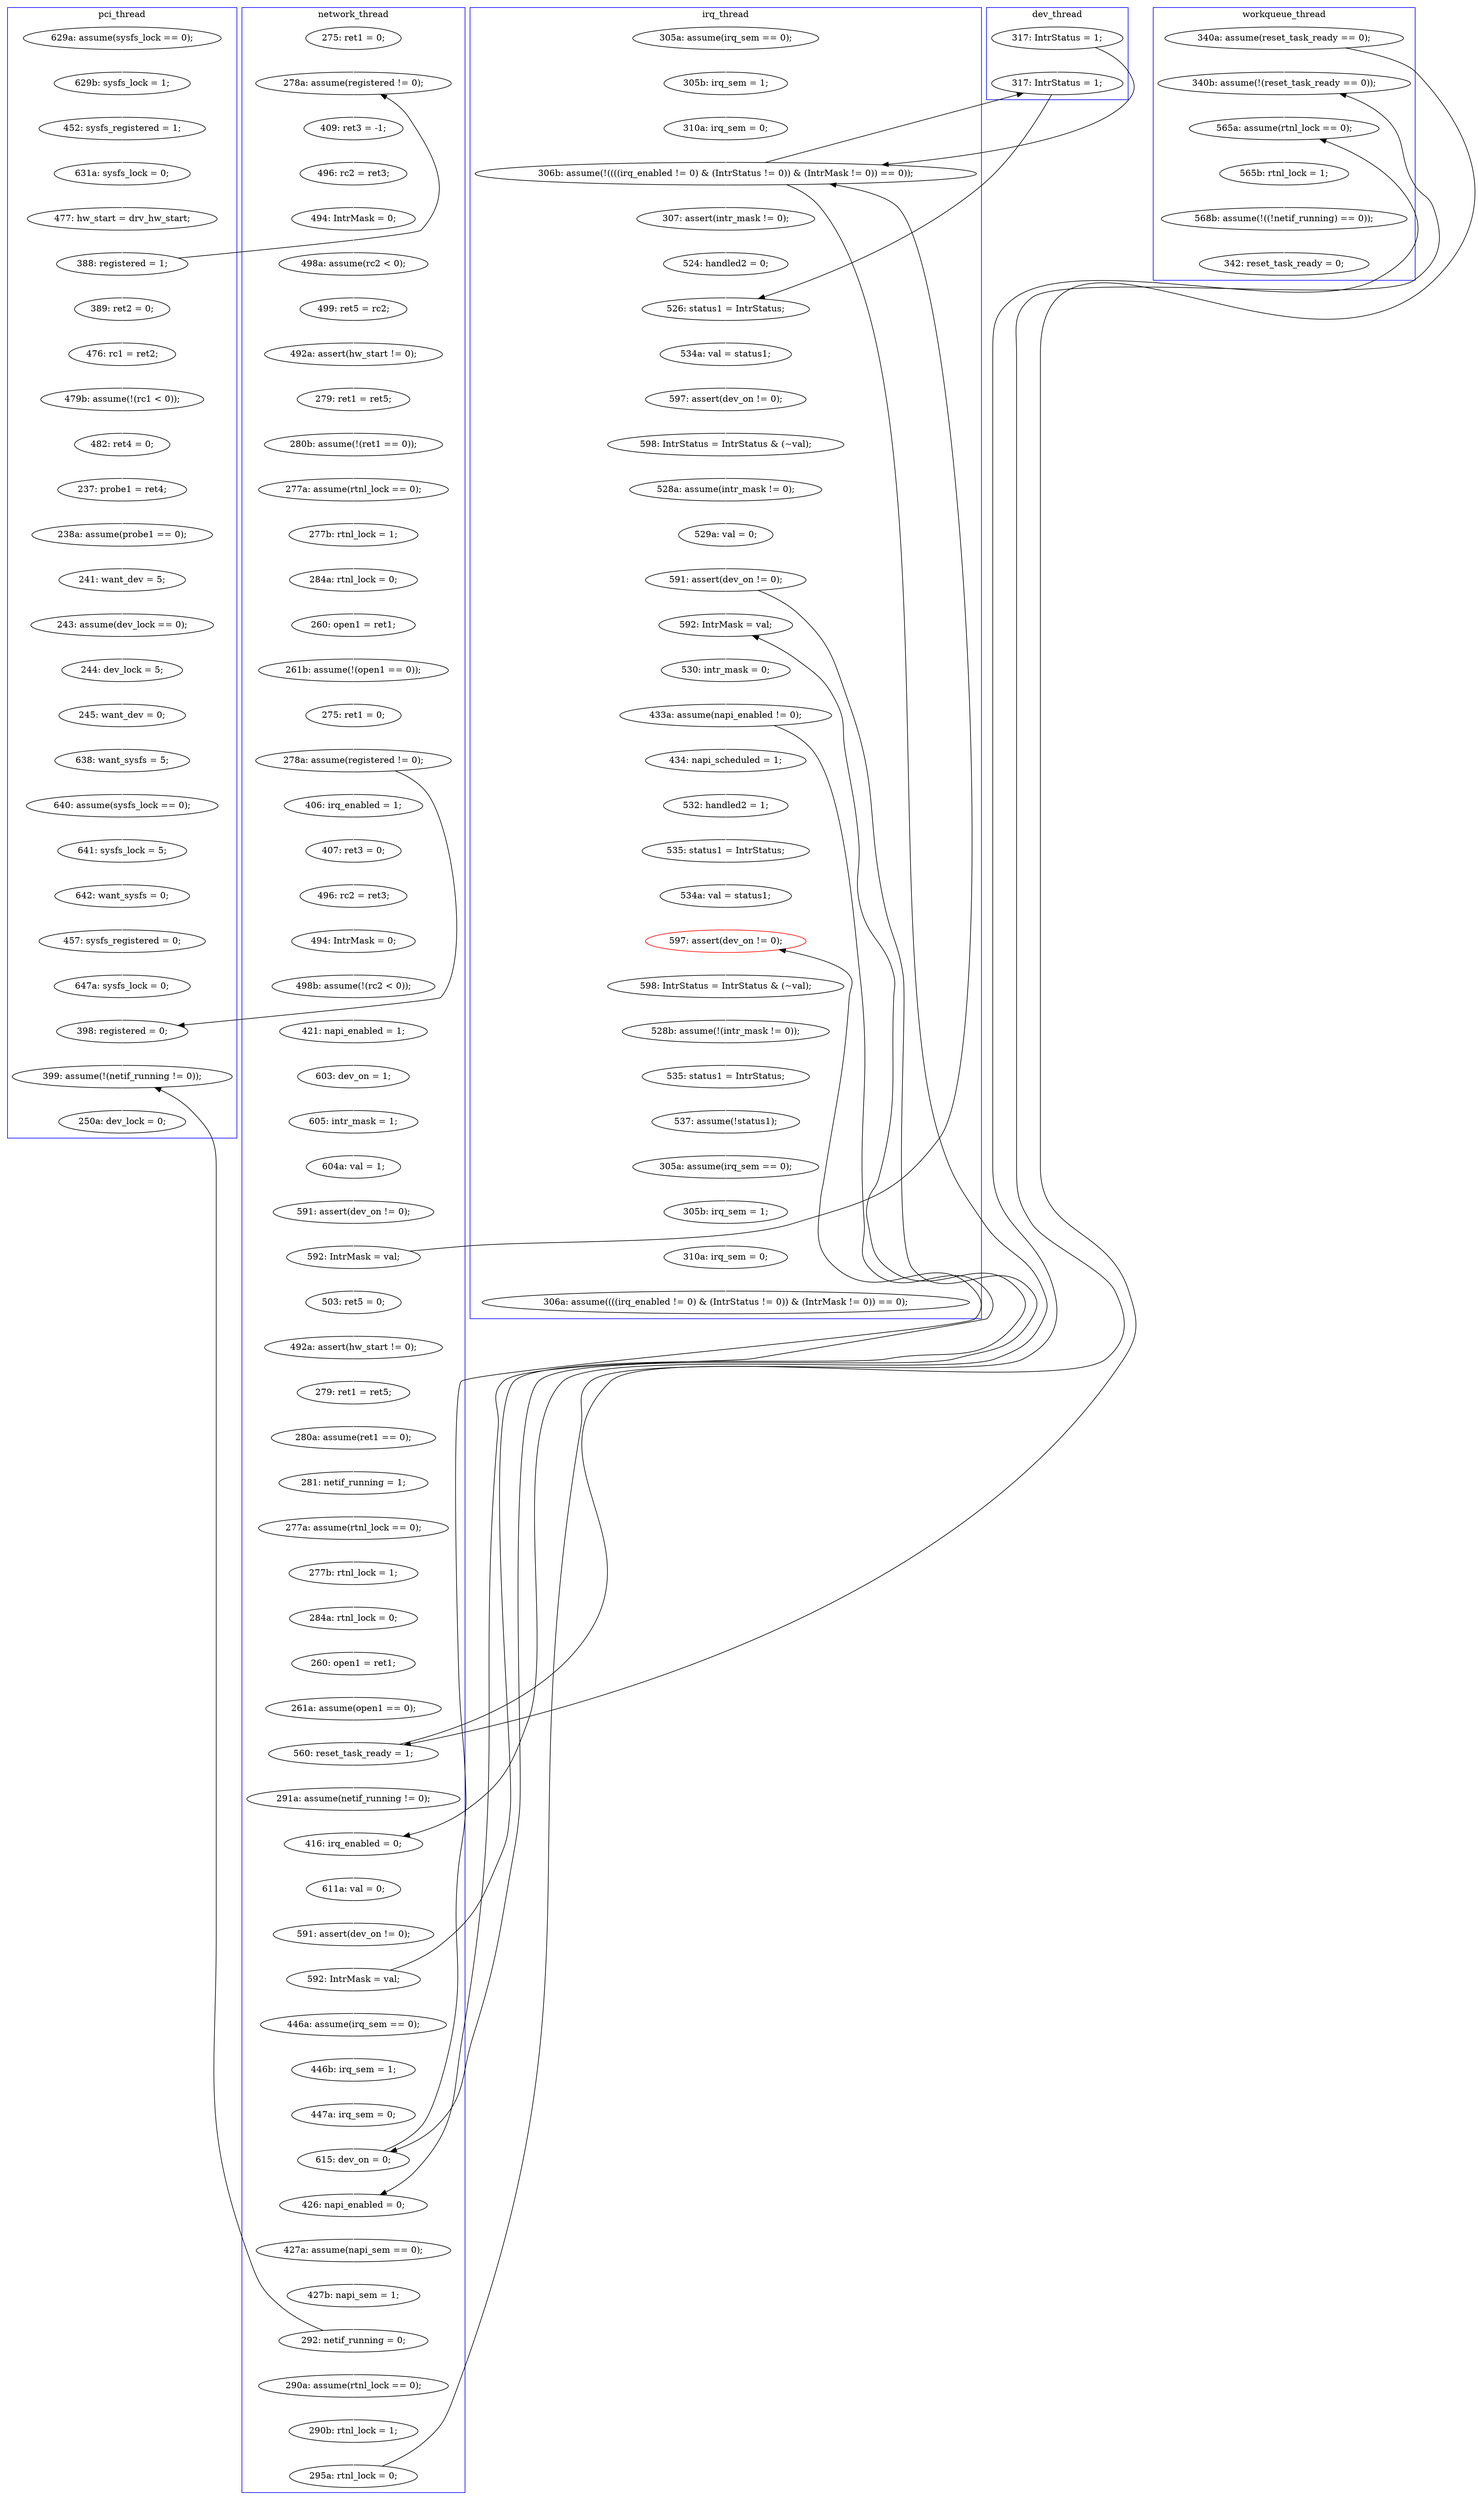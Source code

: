 digraph Counterexample {
	267 -> 268 [color = white, style = solid]
	99 -> 100 [color = white, style = solid]
	170 -> 196 [color = black, style = solid, constraint = false]
	261 -> 265 [color = white, style = solid]
	211 -> 213 [color = white, style = solid]
	274 -> 281 [color = white, style = solid]
	136 -> 138 [color = white, style = solid]
	191 -> 196 [color = white, style = solid]
	59 -> 61 [color = black, style = solid, constraint = false]
	205 -> 206 [color = white, style = solid]
	60 -> 65 [color = white, style = solid]
	46 -> 48 [color = white, style = solid]
	154 -> 155 [color = white, style = solid]
	42 -> 46 [color = white, style = solid]
	266 -> 273 [color = white, style = solid]
	185 -> 274 [color = black, style = solid, constraint = false]
	265 -> 266 [color = white, style = solid]
	133 -> 134 [color = white, style = solid]
	108 -> 274 [color = white, style = solid]
	95 -> 96 [color = white, style = solid]
	150 -> 153 [color = white, style = solid]
	55 -> 61 [color = white, style = solid]
	112 -> 113 [color = white, style = solid]
	170 -> 173 [color = black, style = solid, constraint = false]
	68 -> 69 [color = white, style = solid]
	146 -> 147 [color = white, style = solid]
	108 -> 185 [color = black, style = solid, constraint = false]
	59 -> 60 [color = white, style = solid]
	113 -> 114 [color = white, style = solid]
	213 -> 224 [color = white, style = solid]
	65 -> 68 [color = white, style = solid]
	79 -> 82 [color = white, style = solid]
	200 -> 205 [color = white, style = solid]
	182 -> 187 [color = white, style = solid]
	173 -> 206 [color = black, style = solid, constraint = false]
	161 -> 162 [color = white, style = solid]
	100 -> 101 [color = white, style = solid]
	234 -> 261 [color = black, style = solid, constraint = false]
	220 -> 227 [color = white, style = solid]
	249 -> 251 [color = black, style = solid, constraint = false]
	69 -> 79 [color = white, style = solid]
	271 -> 275 [color = white, style = solid]
	260 -> 262 [color = white, style = solid]
	177 -> 178 [color = white, style = solid]
	106 -> 121 [color = white, style = solid]
	82 -> 111 [color = white, style = solid]
	93 -> 170 [color = white, style = solid]
	268 -> 271 [color = white, style = solid]
	121 -> 123 [color = white, style = solid]
	85 -> 87 [color = white, style = solid]
	101 -> 102 [color = white, style = solid]
	179 -> 182 [color = white, style = solid]
	166 -> 185 [color = white, style = solid]
	277 -> 278 [color = white, style = solid]
	149 -> 150 [color = white, style = solid]
	240 -> 251 [color = white, style = solid]
	208 -> 210 [color = white, style = solid]
	185 -> 191 [color = white, style = solid]
	292 -> 293 [color = white, style = solid]
	145 -> 146 [color = white, style = solid]
	246 -> 247 [color = white, style = solid]
	141 -> 145 [color = white, style = solid]
	230 -> 234 [color = white, style = solid]
	228 -> 230 [color = white, style = solid]
	88 -> 95 [color = white, style = solid]
	293 -> 296 [color = white, style = solid]
	235 -> 237 [color = white, style = solid]
	256 -> 260 [color = white, style = solid]
	210 -> 214 [color = white, style = solid]
	206 -> 208 [color = white, style = solid]
	87 -> 88 [color = white, style = solid]
	214 -> 217 [color = white, style = solid]
	273 -> 277 [color = white, style = solid]
	224 -> 245 [color = white, style = solid]
	111 -> 112 [color = white, style = solid]
	224 -> 228 [color = black, style = solid, constraint = false]
	227 -> 249 [color = black, style = solid, constraint = false]
	96 -> 99 [color = white, style = solid]
	38 -> 39 [color = white, style = solid]
	252 -> 256 [color = white, style = solid]
	160 -> 161 [color = white, style = solid]
	114 -> 176 [color = white, style = solid]
	159 -> 160 [color = white, style = solid]
	150 -> 170 [color = black, style = solid, constraint = false]
	178 -> 179 [color = white, style = solid]
	278 -> 279 [color = white, style = solid]
	123 -> 292 [color = black, style = solid, constraint = false]
	196 -> 211 [color = white, style = solid]
	279 -> 281 [color = black, style = solid, constraint = false]
	115 -> 173 [color = white, style = solid]
	123 -> 132 [color = white, style = solid]
	247 -> 249 [color = white, style = solid]
	90 -> 93 [color = white, style = solid]
	162 -> 163 [color = white, style = solid]
	147 -> 149 [color = white, style = solid]
	163 -> 166 [color = white, style = solid]
	249 -> 261 [color = white, style = solid]
	153 -> 154 [color = white, style = solid]
	83 -> 85 [color = white, style = solid]
	158 -> 159 [color = white, style = solid]
	282 -> 285 [color = white, style = solid]
	273 -> 293 [color = black, style = solid, constraint = false]
	103 -> 106 [color = white, style = solid]
	262 -> 267 [color = white, style = solid]
	132 -> 133 [color = white, style = solid]
	217 -> 220 [color = white, style = solid]
	176 -> 177 [color = white, style = solid]
	89 -> 90 [color = white, style = solid]
	134 -> 136 [color = white, style = solid]
	187 -> 292 [color = white, style = solid]
	138 -> 141 [color = white, style = solid]
	237 -> 238 [color = white, style = solid]
	39 -> 42 [color = white, style = solid]
	281 -> 282 [color = white, style = solid]
	238 -> 240 [color = white, style = solid]
	115 -> 170 [color = black, style = solid, constraint = false]
	234 -> 235 [color = white, style = solid]
	102 -> 103 [color = white, style = solid]
	155 -> 158 [color = white, style = solid]
	170 -> 200 [color = white, style = solid]
	251 -> 252 [color = white, style = solid]
	48 -> 59 [color = white, style = solid]
	285 -> 299 [color = white, style = solid]
	245 -> 246 [color = white, style = solid]
	227 -> 228 [color = white, style = solid]
	61 -> 78 [color = white, style = solid]
	78 -> 83 [color = white, style = solid]
	subgraph cluster7 {
		label = dev_thread
		color = blue
		173  [label = "317: IntrStatus = 1;"]
		115  [label = "317: IntrStatus = 1;"]
	}
	subgraph cluster3 {
		label = irq_thread
		color = blue
		275  [label = "306a: assume((((irq_enabled != 0) & (IntrStatus != 0)) & (IntrMask != 0)) == 0);"]
		230  [label = "530: intr_mask = 0;"]
		262  [label = "537: assume(!status1);"]
		170  [label = "306b: assume(!((((irq_enabled != 0) & (IntrStatus != 0)) & (IntrMask != 0)) == 0));"]
		214  [label = "598: IntrStatus = IntrStatus & (~val);"]
		237  [label = "532: handled2 = 1;"]
		210  [label = "597: assert(dev_on != 0);"]
		89  [label = "305a: assume(irq_sem == 0);"]
		205  [label = "524: handled2 = 0;"]
		240  [label = "534a: val = status1;"]
		234  [label = "433a: assume(napi_enabled != 0);"]
		260  [label = "535: status1 = IntrStatus;"]
		268  [label = "305b: irq_sem = 1;"]
		271  [label = "310a: irq_sem = 0;"]
		252  [label = "598: IntrStatus = IntrStatus & (~val);"]
		267  [label = "305a: assume(irq_sem == 0);"]
		220  [label = "529a: val = 0;"]
		235  [label = "434: napi_scheduled = 1;"]
		217  [label = "528a: assume(intr_mask != 0);"]
		251  [label = "597: assert(dev_on != 0);", color = red]
		93  [label = "310a: irq_sem = 0;"]
		238  [label = "535: status1 = IntrStatus;"]
		90  [label = "305b: irq_sem = 1;"]
		256  [label = "528b: assume(!(intr_mask != 0));"]
		227  [label = "591: assert(dev_on != 0);"]
		208  [label = "534a: val = status1;"]
		206  [label = "526: status1 = IntrStatus;"]
		200  [label = "307: assert(intr_mask != 0);"]
		228  [label = "592: IntrMask = val;"]
	}
	subgraph cluster5 {
		label = workqueue_thread
		color = blue
		285  [label = "568b: assume(!((!netif_running) == 0));"]
		299  [label = "342: reset_task_ready = 0;"]
		282  [label = "565b: rtnl_lock = 1;"]
		108  [label = "340a: assume(reset_task_ready == 0);"]
		281  [label = "565a: assume(rtnl_lock == 0);"]
		274  [label = "340b: assume(!(reset_task_ready == 0));"]
	}
	subgraph cluster1 {
		label = pci_thread
		color = blue
		111  [label = "241: want_dev = 5;"]
		38  [label = "629a: assume(sysfs_lock == 0);"]
		176  [label = "638: want_sysfs = 5;"]
		179  [label = "642: want_sysfs = 0;"]
		69  [label = "482: ret4 = 0;"]
		113  [label = "244: dev_lock = 5;"]
		187  [label = "647a: sysfs_lock = 0;"]
		82  [label = "238a: assume(probe1 == 0);"]
		65  [label = "476: rc1 = ret2;"]
		178  [label = "641: sysfs_lock = 5;"]
		112  [label = "243: assume(dev_lock == 0);"]
		39  [label = "629b: sysfs_lock = 1;"]
		68  [label = "479b: assume(!(rc1 < 0));"]
		292  [label = "398: registered = 0;"]
		182  [label = "457: sysfs_registered = 0;"]
		60  [label = "389: ret2 = 0;"]
		46  [label = "631a: sysfs_lock = 0;"]
		48  [label = "477: hw_start = drv_hw_start;"]
		177  [label = "640: assume(sysfs_lock == 0);"]
		79  [label = "237: probe1 = ret4;"]
		59  [label = "388: registered = 1;"]
		114  [label = "245: want_dev = 0;"]
		42  [label = "452: sysfs_registered = 1;"]
		293  [label = "399: assume(!(netif_running != 0));"]
		296  [label = "250a: dev_lock = 0;"]
	}
	subgraph cluster2 {
		label = network_thread
		color = blue
		99  [label = "280b: assume(!(ret1 == 0));"]
		159  [label = "281: netif_running = 1;"]
		261  [label = "426: napi_enabled = 0;"]
		247  [label = "447a: irq_sem = 0;"]
		166  [label = "261a: assume(open1 == 0);"]
		150  [label = "592: IntrMask = val;"]
		96  [label = "279: ret1 = ret5;"]
		106  [label = "261b: assume(!(open1 == 0));"]
		273  [label = "292: netif_running = 0;"]
		83  [label = "496: rc2 = ret3;"]
		163  [label = "260: open1 = ret1;"]
		154  [label = "492a: assert(hw_start != 0);"]
		78  [label = "409: ret3 = -1;"]
		146  [label = "605: intr_mask = 1;"]
		88  [label = "499: ret5 = rc2;"]
		185  [label = "560: reset_task_ready = 1;"]
		191  [label = "291a: assume(netif_running != 0);"]
		246  [label = "446b: irq_sem = 1;"]
		155  [label = "279: ret1 = ret5;"]
		279  [label = "295a: rtnl_lock = 0;"]
		85  [label = "494: IntrMask = 0;"]
		61  [label = "278a: assume(registered != 0);"]
		213  [label = "591: assert(dev_on != 0);"]
		278  [label = "290b: rtnl_lock = 1;"]
		145  [label = "603: dev_on = 1;"]
		136  [label = "494: IntrMask = 0;"]
		149  [label = "591: assert(dev_on != 0);"]
		87  [label = "498a: assume(rc2 < 0);"]
		123  [label = "278a: assume(registered != 0);"]
		158  [label = "280a: assume(ret1 == 0);"]
		196  [label = "416: irq_enabled = 0;"]
		277  [label = "290a: assume(rtnl_lock == 0);"]
		95  [label = "492a: assert(hw_start != 0);"]
		138  [label = "498b: assume(!(rc2 < 0));"]
		134  [label = "496: rc2 = ret3;"]
		211  [label = "611a: val = 0;"]
		55  [label = "275: ret1 = 0;"]
		162  [label = "284a: rtnl_lock = 0;"]
		249  [label = "615: dev_on = 0;"]
		141  [label = "421: napi_enabled = 1;"]
		103  [label = "260: open1 = ret1;"]
		100  [label = "277a: assume(rtnl_lock == 0);"]
		245  [label = "446a: assume(irq_sem == 0);"]
		224  [label = "592: IntrMask = val;"]
		121  [label = "275: ret1 = 0;"]
		132  [label = "406: irq_enabled = 1;"]
		101  [label = "277b: rtnl_lock = 1;"]
		133  [label = "407: ret3 = 0;"]
		153  [label = "503: ret5 = 0;"]
		266  [label = "427b: napi_sem = 1;"]
		161  [label = "277b: rtnl_lock = 1;"]
		102  [label = "284a: rtnl_lock = 0;"]
		147  [label = "604a: val = 1;"]
		265  [label = "427a: assume(napi_sem == 0);"]
		160  [label = "277a: assume(rtnl_lock == 0);"]
	}
}